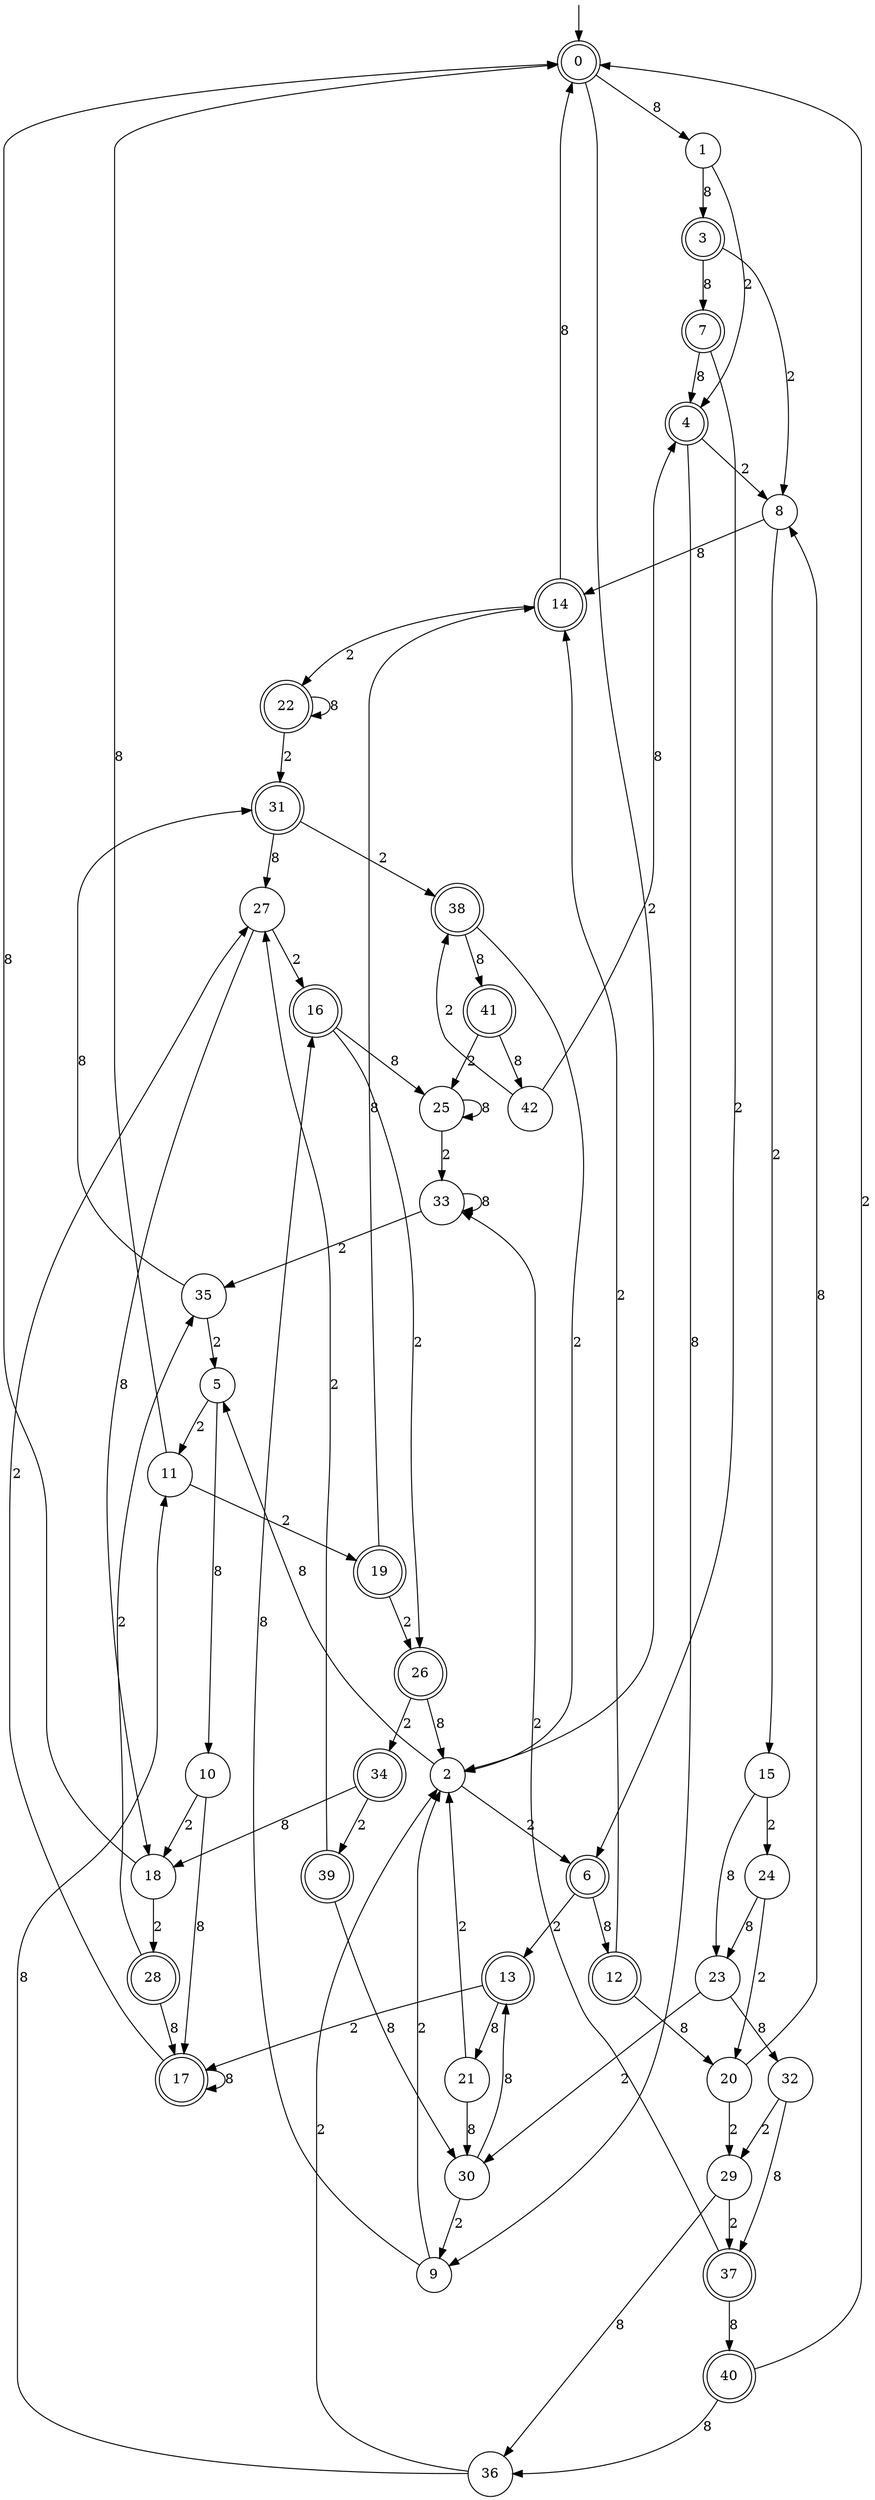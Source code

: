 digraph g {

	s0 [shape="doublecircle" label="0"];
	s1 [shape="circle" label="1"];
	s2 [shape="circle" label="2"];
	s3 [shape="doublecircle" label="3"];
	s4 [shape="doublecircle" label="4"];
	s5 [shape="circle" label="5"];
	s6 [shape="doublecircle" label="6"];
	s7 [shape="doublecircle" label="7"];
	s8 [shape="circle" label="8"];
	s9 [shape="circle" label="9"];
	s10 [shape="circle" label="10"];
	s11 [shape="circle" label="11"];
	s12 [shape="doublecircle" label="12"];
	s13 [shape="doublecircle" label="13"];
	s14 [shape="doublecircle" label="14"];
	s15 [shape="circle" label="15"];
	s16 [shape="doublecircle" label="16"];
	s17 [shape="doublecircle" label="17"];
	s18 [shape="circle" label="18"];
	s19 [shape="doublecircle" label="19"];
	s20 [shape="circle" label="20"];
	s21 [shape="circle" label="21"];
	s22 [shape="doublecircle" label="22"];
	s23 [shape="circle" label="23"];
	s24 [shape="circle" label="24"];
	s25 [shape="circle" label="25"];
	s26 [shape="doublecircle" label="26"];
	s27 [shape="circle" label="27"];
	s28 [shape="doublecircle" label="28"];
	s29 [shape="circle" label="29"];
	s30 [shape="circle" label="30"];
	s31 [shape="doublecircle" label="31"];
	s32 [shape="circle" label="32"];
	s33 [shape="circle" label="33"];
	s34 [shape="doublecircle" label="34"];
	s35 [shape="circle" label="35"];
	s36 [shape="circle" label="36"];
	s37 [shape="doublecircle" label="37"];
	s38 [shape="doublecircle" label="38"];
	s39 [shape="doublecircle" label="39"];
	s40 [shape="doublecircle" label="40"];
	s41 [shape="doublecircle" label="41"];
	s42 [shape="circle" label="42"];
	s0 -> s1 [label="8"];
	s0 -> s2 [label="2"];
	s1 -> s3 [label="8"];
	s1 -> s4 [label="2"];
	s2 -> s5 [label="8"];
	s2 -> s6 [label="2"];
	s3 -> s7 [label="8"];
	s3 -> s8 [label="2"];
	s4 -> s9 [label="8"];
	s4 -> s8 [label="2"];
	s5 -> s10 [label="8"];
	s5 -> s11 [label="2"];
	s6 -> s12 [label="8"];
	s6 -> s13 [label="2"];
	s7 -> s4 [label="8"];
	s7 -> s6 [label="2"];
	s8 -> s14 [label="8"];
	s8 -> s15 [label="2"];
	s9 -> s16 [label="8"];
	s9 -> s2 [label="2"];
	s10 -> s17 [label="8"];
	s10 -> s18 [label="2"];
	s11 -> s0 [label="8"];
	s11 -> s19 [label="2"];
	s12 -> s20 [label="8"];
	s12 -> s14 [label="2"];
	s13 -> s21 [label="8"];
	s13 -> s17 [label="2"];
	s14 -> s0 [label="8"];
	s14 -> s22 [label="2"];
	s15 -> s23 [label="8"];
	s15 -> s24 [label="2"];
	s16 -> s25 [label="8"];
	s16 -> s26 [label="2"];
	s17 -> s17 [label="8"];
	s17 -> s27 [label="2"];
	s18 -> s0 [label="8"];
	s18 -> s28 [label="2"];
	s19 -> s14 [label="8"];
	s19 -> s26 [label="2"];
	s20 -> s8 [label="8"];
	s20 -> s29 [label="2"];
	s21 -> s30 [label="8"];
	s21 -> s2 [label="2"];
	s22 -> s22 [label="8"];
	s22 -> s31 [label="2"];
	s23 -> s32 [label="8"];
	s23 -> s30 [label="2"];
	s24 -> s23 [label="8"];
	s24 -> s20 [label="2"];
	s25 -> s25 [label="8"];
	s25 -> s33 [label="2"];
	s26 -> s2 [label="8"];
	s26 -> s34 [label="2"];
	s27 -> s18 [label="8"];
	s27 -> s16 [label="2"];
	s28 -> s17 [label="8"];
	s28 -> s35 [label="2"];
	s29 -> s36 [label="8"];
	s29 -> s37 [label="2"];
	s30 -> s13 [label="8"];
	s30 -> s9 [label="2"];
	s31 -> s27 [label="8"];
	s31 -> s38 [label="2"];
	s32 -> s37 [label="8"];
	s32 -> s29 [label="2"];
	s33 -> s33 [label="8"];
	s33 -> s35 [label="2"];
	s34 -> s18 [label="8"];
	s34 -> s39 [label="2"];
	s35 -> s31 [label="8"];
	s35 -> s5 [label="2"];
	s36 -> s11 [label="8"];
	s36 -> s2 [label="2"];
	s37 -> s40 [label="8"];
	s37 -> s33 [label="2"];
	s38 -> s41 [label="8"];
	s38 -> s2 [label="2"];
	s39 -> s30 [label="8"];
	s39 -> s27 [label="2"];
	s40 -> s36 [label="8"];
	s40 -> s0 [label="2"];
	s41 -> s42 [label="8"];
	s41 -> s25 [label="2"];
	s42 -> s4 [label="8"];
	s42 -> s38 [label="2"];

__start0 [label="" shape="none" width="0" height="0"];
__start0 -> s0;

}
